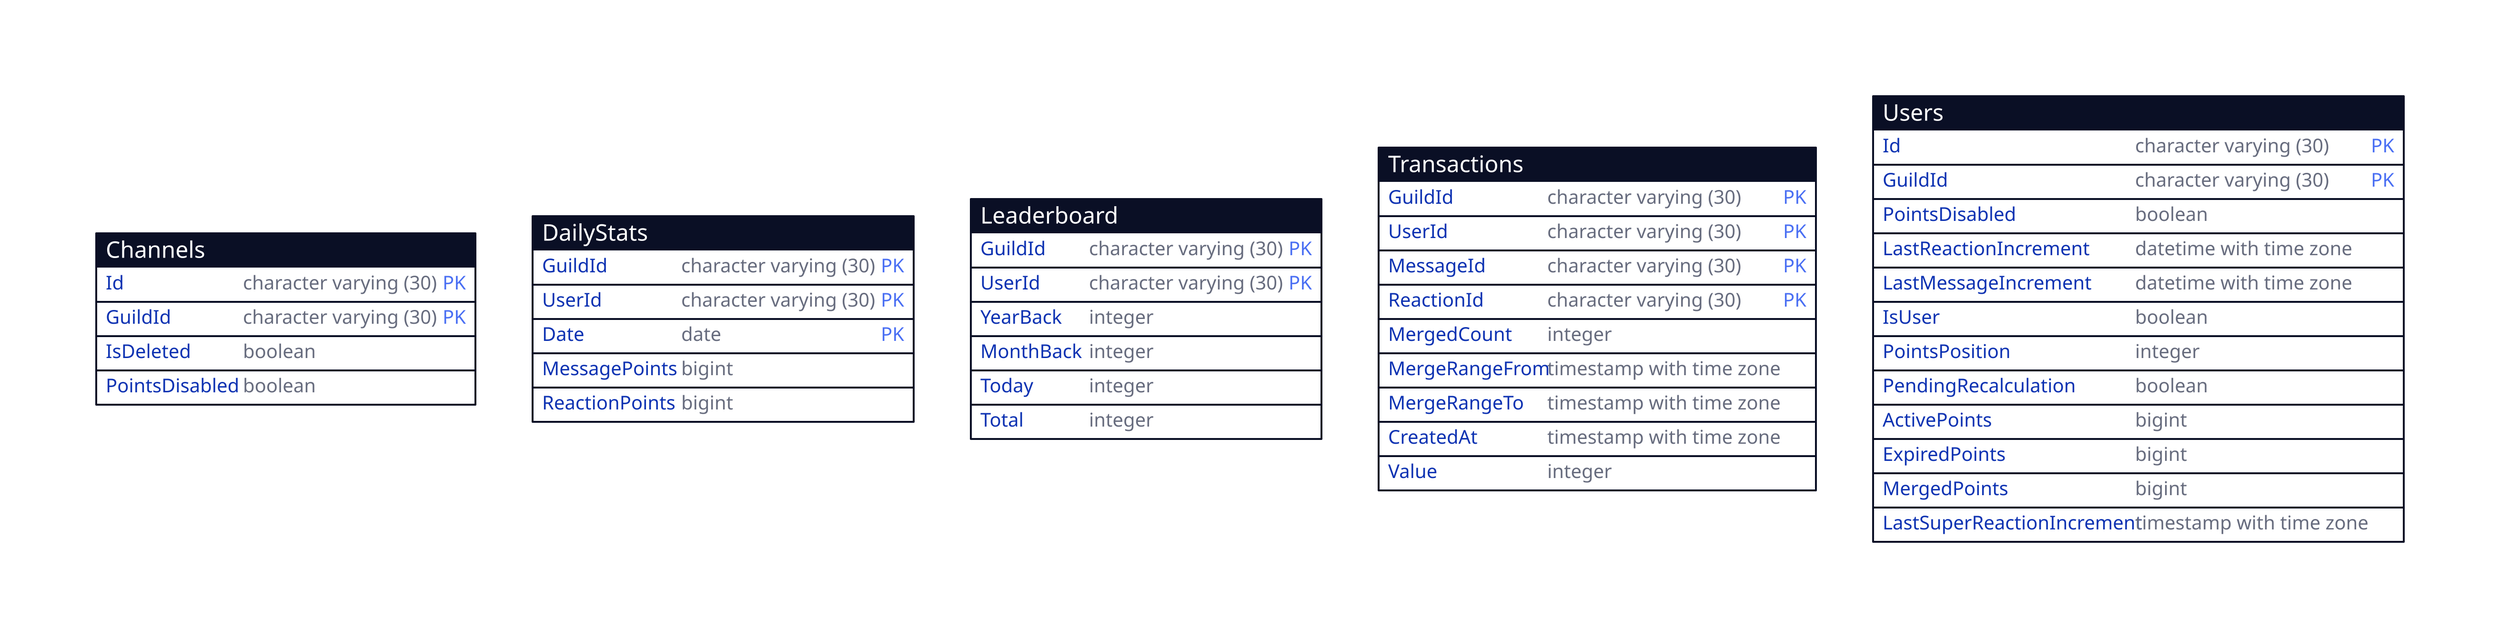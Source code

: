 Channels: {
  shape: sql_table

  Id: character varying (30) {constraint: primary_key}
  GuildId: character varying (30) {constraint: primary_key}
  IsDeleted: boolean
  PointsDisabled: boolean
}

DailyStats: {
  shape: sql_table

  GuildId: character varying (30) {constraint: primary_key}
  UserId: character varying (30) {constraint: primary_key}
  Date: date {constraint: primary_key}
  MessagePoints: bigint
  ReactionPoints: bigint
}

Leaderboard: {
  shape: sql_table

  GuildId: character varying (30) {constraint: primary_key}
  UserId: character varying (30) {constraint: primary_key}
  YearBack: integer
  MonthBack: integer
  Today: integer
  Total: integer
}

Transactions: {
  shape: sql_table

  GuildId: character varying (30) {constraint: primary_key}
  UserId: character varying (30) {constraint: primary_key}
  MessageId: character varying (30) {constraint: primary_key}
  ReactionId: character varying (30) {constraint: primary_key}
  MergedCount: integer
  MergeRangeFrom: timestamp with time zone
  MergeRangeTo: timestamp with time zone
  CreatedAt: timestamp with time zone
  Value: integer
}

Users: {
  shape: sql_table

  Id: character varying (30) {constraint: primary_key}
  GuildId: character varying (30) {constraint: primary_key}
  PointsDisabled: boolean
  LastReactionIncrement: datetime with time zone
  LastMessageIncrement: datetime with time zone
  IsUser: boolean
  PointsPosition: integer
  PendingRecalculation: boolean
  ActivePoints: bigint
  ExpiredPoints: bigint
  MergedPoints: bigint
  LastSuperReactionIncrement: timestamp with time zone
}
